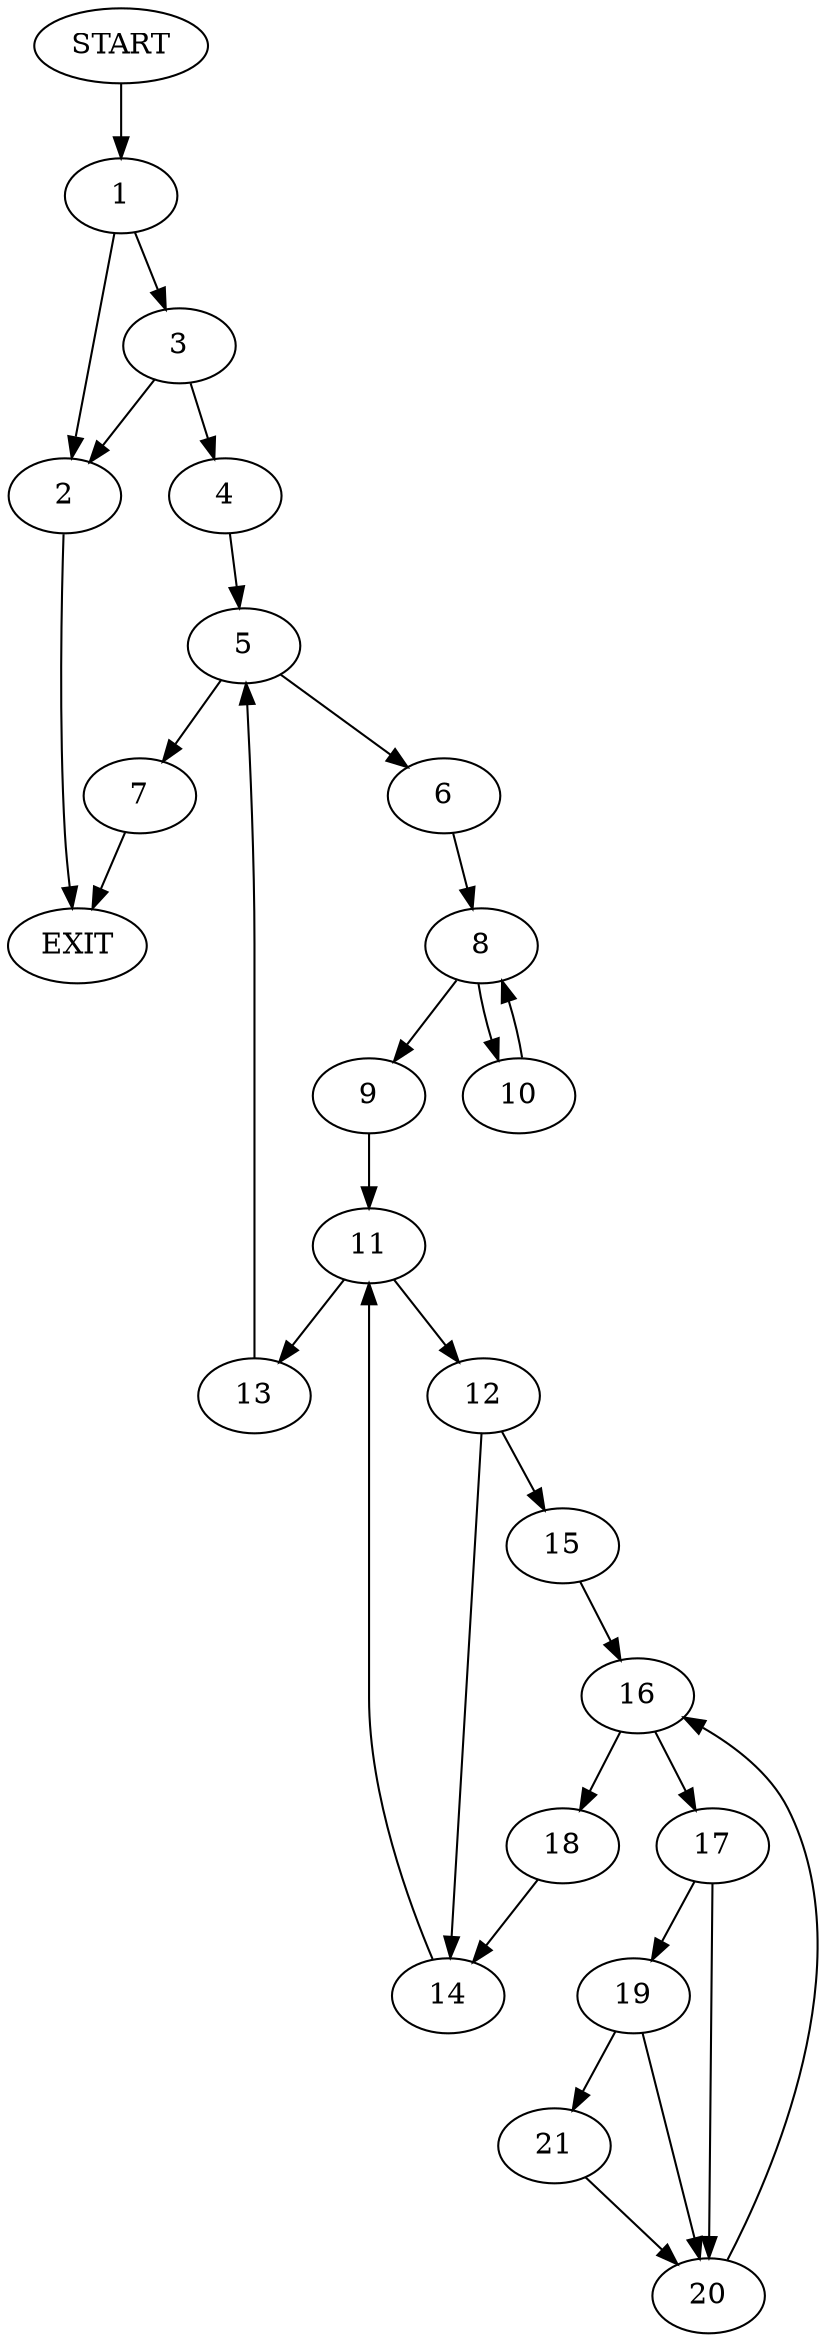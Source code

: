 digraph {
0 [label="START"]
22 [label="EXIT"]
0 -> 1
1 -> 2
1 -> 3
3 -> 4
3 -> 2
2 -> 22
4 -> 5
5 -> 6
5 -> 7
7 -> 22
6 -> 8
8 -> 9
8 -> 10
9 -> 11
10 -> 8
11 -> 12
11 -> 13
13 -> 5
12 -> 14
12 -> 15
14 -> 11
15 -> 16
16 -> 17
16 -> 18
17 -> 19
17 -> 20
18 -> 14
20 -> 16
19 -> 20
19 -> 21
21 -> 20
}
